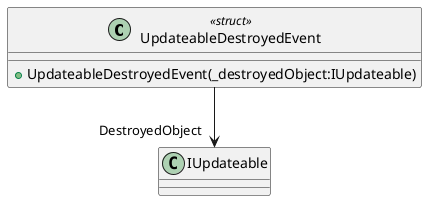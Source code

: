@startuml
class UpdateableDestroyedEvent <<struct>> {
    + UpdateableDestroyedEvent(_destroyedObject:IUpdateable)
}
UpdateableDestroyedEvent --> "DestroyedObject" IUpdateable
@enduml
